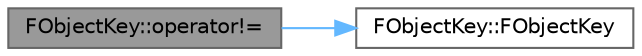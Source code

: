 digraph "FObjectKey::operator!="
{
 // INTERACTIVE_SVG=YES
 // LATEX_PDF_SIZE
  bgcolor="transparent";
  edge [fontname=Helvetica,fontsize=10,labelfontname=Helvetica,labelfontsize=10];
  node [fontname=Helvetica,fontsize=10,shape=box,height=0.2,width=0.4];
  rankdir="LR";
  Node1 [id="Node000001",label="FObjectKey::operator!=",height=0.2,width=0.4,color="gray40", fillcolor="grey60", style="filled", fontcolor="black",tooltip="Compare this key with another."];
  Node1 -> Node2 [id="edge1_Node000001_Node000002",color="steelblue1",style="solid",tooltip=" "];
  Node2 [id="Node000002",label="FObjectKey::FObjectKey",height=0.2,width=0.4,color="grey40", fillcolor="white", style="filled",URL="$dd/d31/structFObjectKey.html#a0a14775061a8f2901160ba881c051100",tooltip="Default constructor."];
}
